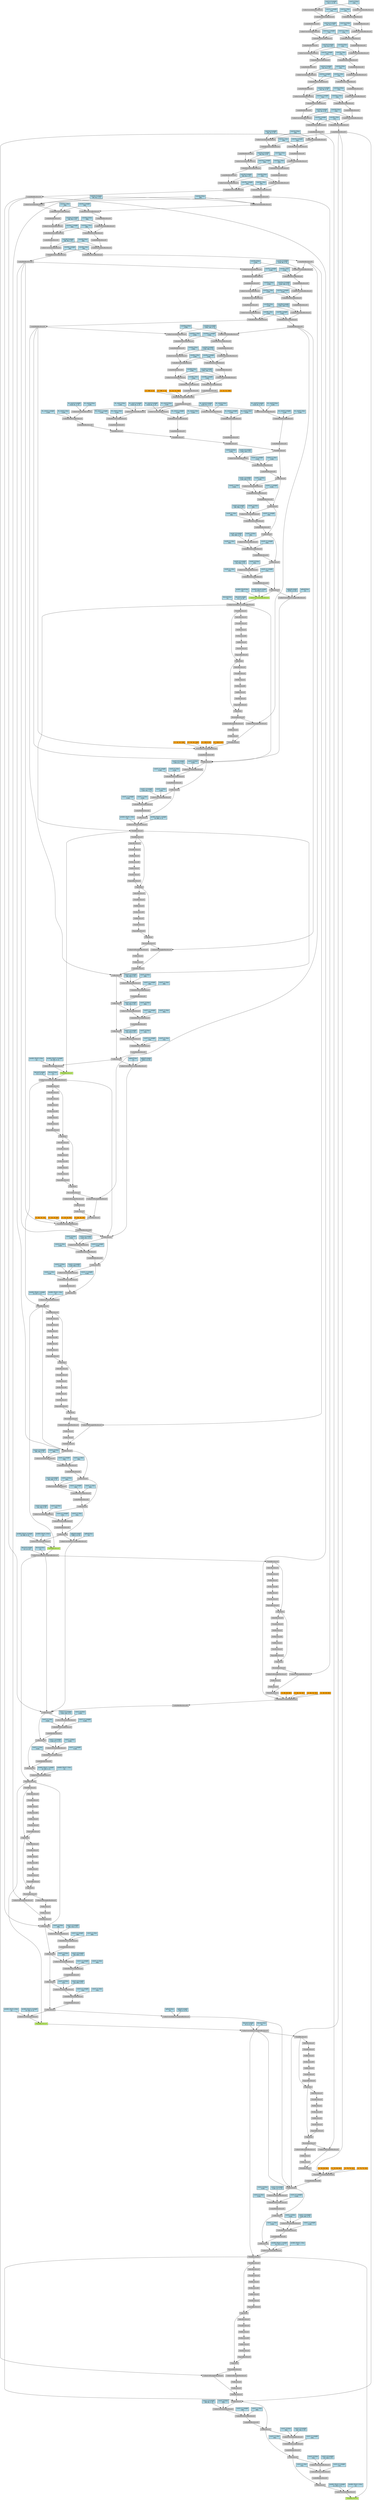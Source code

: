 digraph {
	graph [size="234.6,234.6"]
	node [align=left fontsize=12 height=0.2 ranksep=0.1 shape=box style=filled]
	140335843974392 [label=ThAddBackward fillcolor=darkolivegreen1]
	140335843974280 -> 140335843974392
	140335843974280 [label=CudnnConvolutionBackward]
	140335843974784 -> 140335843974280
	140335843974784 [label=CatBackward]
	140335843975008 -> 140335843974784
	140335843975008 [label=LeakyReluBackward1]
	140335844089928 -> 140335843975008
	140335844089928 [label=CudnnBatchNormBackward]
	140335844090040 -> 140335844089928
	140335844090040 [label=CudnnConvolutionBackward]
	140335843975064 -> 140335844090040
	140335843975064 [label=CatBackward]
	140335844090432 -> 140335843975064
	140335844090432 [label=LeakyReluBackward1]
	140335844090600 -> 140335844090432
	140335844090600 [label=CudnnBatchNormBackward]
	140335844090712 -> 140335844090600
	140335844090712 [label=CudnnConvolutionBackward]
	140335844090488 -> 140335844090712
	140335844090488 [label=CatBackward]
	140335844091104 -> 140335844090488
	140335844091104 [label=LeakyReluBackward1]
	140335844091272 -> 140335844091104
	140335844091272 [label=CudnnBatchNormBackward]
	140335844091384 -> 140335844091272
	140335844091384 [label=CudnnConvolutionBackward]
	140335844091160 -> 140335844091384
	140335844091160 [label=CatBackward]
	140335844091776 -> 140335844091160
	140335844091776 [label=ThMulBackward]
	140335844091944 -> 140335844091776
	140335844091944 [label=CudnnGridSamplerBackward]
	140335844092112 -> 140335844091944
	140335844092112 [label=LeakyReluBackward1]
	140335844092280 -> 140335844092112
	140335844092280 [label=CudnnBatchNormBackward]
	140335844092392 -> 140335844092280
	140335844092392 [label=CudnnConvolutionBackward]
	140335844092616 -> 140335844092392
	140335844092616 [label=LeakyReluBackward1]
	140335844092840 -> 140335844092616
	140335844092840 [label=CudnnBatchNormBackward]
	140335844092952 -> 140335844092840
	140335844092952 [label=CudnnConvolutionBackward]
	140335844093176 -> 140335844092952
	140335844093176 [label=LeakyReluBackward1]
	140335844093400 -> 140335844093176
	140335844093400 [label=CudnnBatchNormBackward]
	140335844093512 -> 140335844093400
	140335844093512 [label=CudnnConvolutionBackward]
	140335844093736 -> 140335844093512
	140335844093736 [label=LeakyReluBackward1]
	140335844094024 -> 140335844093736
	140335844094024 [label=CudnnBatchNormBackward]
	140335844094136 -> 140335844094024
	140335844094136 [label=CudnnConvolutionBackward]
	140335844094360 -> 140335844094136
	140335844094360 [label=LeakyReluBackward1]
	140335844094584 -> 140335844094360
	140335844094584 [label=CudnnBatchNormBackward]
	140335844094752 -> 140335844094584
	140335844094752 [label=CudnnConvolutionBackward]
	140335844094976 -> 140335844094752
	140335844094976 [label=LeakyReluBackward1]
	140335844095200 -> 140335844094976
	140335844095200 [label=CudnnBatchNormBackward]
	140335844095368 -> 140335844095200
	140335844095368 [label=CudnnConvolutionBackward]
	140335844095592 -> 140335844095368
	140335844095592 [label="conv1a.0.weight
 (16, 1, 3, 3)" fillcolor=lightblue]
	140335844095648 -> 140335844095368
	140335844095648 [label="conv1a.0.bias
 (16)" fillcolor=lightblue]
	140335844095424 -> 140335844095200
	140335844095424 [label="conv1a.1.weight
 (16)" fillcolor=lightblue]
	140335844095480 -> 140335844095200
	140335844095480 [label="conv1a.1.bias
 (16)" fillcolor=lightblue]
	140335844095032 -> 140335844094752
	140335844095032 [label="conv1aa.0.weight
 (16, 16, 3, 3)" fillcolor=lightblue]
	140335844095088 -> 140335844094752
	140335844095088 [label="conv1aa.0.bias
 (16)" fillcolor=lightblue]
	140335844094808 -> 140335844094584
	140335844094808 [label="conv1aa.1.weight
 (16)" fillcolor=lightblue]
	140335844094864 -> 140335844094584
	140335844094864 [label="conv1aa.1.bias
 (16)" fillcolor=lightblue]
	140335844094416 -> 140335844094136
	140335844094416 [label="conv1b.0.weight
 (16, 16, 3, 3)" fillcolor=lightblue]
	140335844094472 -> 140335844094136
	140335844094472 [label="conv1b.0.bias
 (16)" fillcolor=lightblue]
	140335844094192 -> 140335844094024
	140335844094192 [label="conv1b.1.weight
 (16)" fillcolor=lightblue]
	140335844094248 -> 140335844094024
	140335844094248 [label="conv1b.1.bias
 (16)" fillcolor=lightblue]
	140335844093792 -> 140335844093512
	140335844093792 [label="conv2a.0.weight
 (32, 16, 3, 3)" fillcolor=lightblue]
	140335844093848 -> 140335844093512
	140335844093848 [label="conv2a.0.bias
 (32)" fillcolor=lightblue]
	140335844093568 -> 140335844093400
	140335844093568 [label="conv2a.1.weight
 (32)" fillcolor=lightblue]
	140335844093624 -> 140335844093400
	140335844093624 [label="conv2a.1.bias
 (32)" fillcolor=lightblue]
	140335844093232 -> 140335844092952
	140335844093232 [label="conv2aa.0.weight
 (32, 32, 3, 3)" fillcolor=lightblue]
	140335844093288 -> 140335844092952
	140335844093288 [label="conv2aa.0.bias
 (32)" fillcolor=lightblue]
	140335844093008 -> 140335844092840
	140335844093008 [label="conv2aa.1.weight
 (32)" fillcolor=lightblue]
	140335844093064 -> 140335844092840
	140335844093064 [label="conv2aa.1.bias
 (32)" fillcolor=lightblue]
	140335844092672 -> 140335844092392
	140335844092672 [label="conv2b.0.weight
 (32, 32, 3, 3)" fillcolor=lightblue]
	140335844092728 -> 140335844092392
	140335844092728 [label="conv2b.0.bias
 (32)" fillcolor=lightblue]
	140335844092448 -> 140335844092280
	140335844092448 [label="conv2b.1.weight
 (32)" fillcolor=lightblue]
	140335844092504 -> 140335844092280
	140335844092504 [label="conv2b.1.bias
 (32)" fillcolor=lightblue]
	140335844092168 -> 140335844091944
	140335844092168 [label=PermuteBackward]
	140335844092336 -> 140335844092168
	140335844092336 [label=CopySlices]
	140335844092784 -> 140335844092336
	140335844092784 [label=CopySlices]
	140335844092896 -> 140335844092784
	140335844092896 [label=ThAddBackward]
	140335843974560 -> 140335844092896
	140335843974560 [label=ThAddBackward]
	140335844094304 -> 140335843974560
	140335844094304 [label=CudnnConvolutionBackward]
	140335844094920 -> 140335844094304
	140335844094920 [label=CatBackward]
	140335844095704 -> 140335844094920
	140335844095704 [label=LeakyReluBackward1]
	140335844095760 -> 140335844095704
	140335844095760 [label=CudnnBatchNormBackward]
	140335844095984 -> 140335844095760
	140335844095984 [label=CudnnConvolutionBackward]
	140335844095256 -> 140335844095984
	140335844095256 [label=CatBackward]
	140335844096376 -> 140335844095256
	140335844096376 [label=LeakyReluBackward1]
	140335844096544 -> 140335844096376
	140335844096544 [label=CudnnBatchNormBackward]
	140335844096656 -> 140335844096544
	140335844096656 [label=CudnnConvolutionBackward]
	140335844096432 -> 140335844096656
	140335844096432 [label=CatBackward]
	140335844097048 -> 140335844096432
	140335844097048 [label=LeakyReluBackward0]
	140335844043296 -> 140335844097048
	140335844043296 [label=_FunctionCorrelationBackward]
	140335844091832 -> 140335844043296
	140335844091832 [label=LeakyReluBackward1]
	140335844097384 -> 140335844091832
	140335844097384 [label=CudnnBatchNormBackward]
	140335844097496 -> 140335844097384
	140335844097496 [label=CudnnConvolutionBackward]
	140335844097608 -> 140335844097496
	140335844097608 [label=LeakyReluBackward1]
	140335844097720 -> 140335844097608
	140335844097720 [label=CudnnBatchNormBackward]
	140335844097832 -> 140335844097720
	140335844097832 [label=CudnnConvolutionBackward]
	140335844097944 -> 140335844097832
	140335844097944 [label=LeakyReluBackward1]
	140335844110408 -> 140335844097944
	140335844110408 [label=CudnnBatchNormBackward]
	140335844110520 -> 140335844110408
	140335844110520 [label=CudnnConvolutionBackward]
	140335844110632 -> 140335844110520
	140335844110632 [label=LeakyReluBackward1]
	140335844110744 -> 140335844110632
	140335844110744 [label=CudnnBatchNormBackward]
	140335844110912 -> 140335844110744
	140335844110912 [label=CudnnConvolutionBackward]
	140335844111024 -> 140335844110912
	140335844111024 [label=LeakyReluBackward1]
	140335844111136 -> 140335844111024
	140335844111136 [label=CudnnBatchNormBackward]
	140335844111304 -> 140335844111136
	140335844111304 [label=CudnnConvolutionBackward]
	140335844111416 -> 140335844111304
	140335844111416 [label=LeakyReluBackward1]
	140335844111528 -> 140335844111416
	140335844111528 [label=CudnnBatchNormBackward]
	140335844111696 -> 140335844111528
	140335844111696 [label=CudnnConvolutionBackward]
	140335844095592 -> 140335844111696
	140335844095648 -> 140335844111696
	140335844095424 -> 140335844111528
	140335844095480 -> 140335844111528
	140335844095032 -> 140335844111304
	140335844095088 -> 140335844111304
	140335844094808 -> 140335844111136
	140335844094864 -> 140335844111136
	140335844094416 -> 140335844110912
	140335844094472 -> 140335844110912
	140335844094192 -> 140335844110744
	140335844094248 -> 140335844110744
	140335844093792 -> 140335844110520
	140335844093848 -> 140335844110520
	140335844093568 -> 140335844110408
	140335844093624 -> 140335844110408
	140335844093232 -> 140335844097832
	140335844093288 -> 140335844097832
	140335844093008 -> 140335844097720
	140335844093064 -> 140335844097720
	140335844092672 -> 140335844097496
	140335844092728 -> 140335844097496
	140335844092448 -> 140335844097384
	140335844092504 -> 140335844097384
	140335844097272 -> 140335844043296
	140335844097272 [label=ThMulBackward]
	140335844097440 -> 140335844097272
	140335844097440 [label=CudnnGridSamplerBackward]
	140335844092112 -> 140335844097440
	140335844097776 -> 140335844097440
	140335844097776 [label=PermuteBackward]
	140335844098000 -> 140335844097776
	140335844098000 [label=CopySlices]
	140335844110576 -> 140335844098000
	140335844110576 [label=CopySlices]
	140335844110968 -> 140335844110576
	140335844110968 [label=ThAddBackward]
	140335844094528 -> 140335844110968
	140335844094528 [label=CudnnConvolutionTransposeBackward]
	140335843974616 -> 140335844094528
	140335843974616 [label=ThAddBackward fillcolor=darkolivegreen1]
	140335844111808 -> 140335843974616
	140335844111808 [label=CudnnConvolutionBackward]
	140335844111976 -> 140335844111808
	140335844111976 [label=CatBackward]
	140335844112200 -> 140335844111976
	140335844112200 [label=LeakyReluBackward1]
	140335844112368 -> 140335844112200
	140335844112368 [label=CudnnBatchNormBackward]
	140335844112480 -> 140335844112368
	140335844112480 [label=CudnnConvolutionBackward]
	140335844112256 -> 140335844112480
	140335844112256 [label=CatBackward]
	140335844112872 -> 140335844112256
	140335844112872 [label=LeakyReluBackward1]
	140335844113040 -> 140335844112872
	140335844113040 [label=CudnnBatchNormBackward]
	140335844113152 -> 140335844113040
	140335844113152 [label=CudnnConvolutionBackward]
	140335844112928 -> 140335844113152
	140335844112928 [label=CatBackward]
	140335844113544 -> 140335844112928
	140335844113544 [label=LeakyReluBackward1]
	140335844113712 -> 140335844113544
	140335844113712 [label=CudnnBatchNormBackward]
	140335844113824 -> 140335844113712
	140335844113824 [label=CudnnConvolutionBackward]
	140335844113600 -> 140335844113824
	140335844113600 [label=CatBackward]
	140335844114216 -> 140335844113600
	140335844114216 [label=ThMulBackward]
	140335844114384 -> 140335844114216
	140335844114384 [label=CudnnGridSamplerBackward]
	140335844122808 -> 140335844114384
	140335844122808 [label=LeakyReluBackward1]
	140335844122976 -> 140335844122808
	140335844122976 [label=CudnnBatchNormBackward]
	140335844123088 -> 140335844122976
	140335844123088 [label=CudnnConvolutionBackward]
	140335844123312 -> 140335844123088
	140335844123312 [label=LeakyReluBackward1]
	140335844123536 -> 140335844123312
	140335844123536 [label=CudnnBatchNormBackward]
	140335844123648 -> 140335844123536
	140335844123648 [label=CudnnConvolutionBackward]
	140335844123872 -> 140335844123648
	140335844123872 [label=LeakyReluBackward1]
	140335844124096 -> 140335844123872
	140335844124096 [label=CudnnBatchNormBackward]
	140335844124264 -> 140335844124096
	140335844124264 [label=CudnnConvolutionBackward]
	140335844092112 -> 140335844124264
	140335844124488 -> 140335844124264
	140335844124488 [label="conv3a.0.weight
 (64, 32, 3, 3)" fillcolor=lightblue]
	140335844124544 -> 140335844124264
	140335844124544 [label="conv3a.0.bias
 (64)" fillcolor=lightblue]
	140335844124320 -> 140335844124096
	140335844124320 [label="conv3a.1.weight
 (64)" fillcolor=lightblue]
	140335844124376 -> 140335844124096
	140335844124376 [label="conv3a.1.bias
 (64)" fillcolor=lightblue]
	140335844123928 -> 140335844123648
	140335844123928 [label="conv3aa.0.weight
 (64, 64, 3, 3)" fillcolor=lightblue]
	140335844123984 -> 140335844123648
	140335844123984 [label="conv3aa.0.bias
 (64)" fillcolor=lightblue]
	140335844123704 -> 140335844123536
	140335844123704 [label="conv3aa.1.weight
 (64)" fillcolor=lightblue]
	140335844123760 -> 140335844123536
	140335844123760 [label="conv3aa.1.bias
 (64)" fillcolor=lightblue]
	140335844123368 -> 140335844123088
	140335844123368 [label="conv3b.0.weight
 (64, 64, 3, 3)" fillcolor=lightblue]
	140335844123424 -> 140335844123088
	140335844123424 [label="conv3b.0.bias
 (64)" fillcolor=lightblue]
	140335844123144 -> 140335844122976
	140335844123144 [label="conv3b.1.weight
 (64)" fillcolor=lightblue]
	140335844123200 -> 140335844122976
	140335844123200 [label="conv3b.1.bias
 (64)" fillcolor=lightblue]
	140335844122864 -> 140335844114384
	140335844122864 [label=PermuteBackward]
	140335844123032 -> 140335844122864
	140335844123032 [label=CopySlices]
	140335844123480 -> 140335844123032
	140335844123480 [label=CopySlices]
	140335844123592 -> 140335844123480
	140335844123592 [label=ThAddBackward]
	140335844111864 -> 140335844123592
	140335844111864 [label=ThAddBackward]
	140335844124768 -> 140335844111864
	140335844124768 [label=CudnnConvolutionBackward]
	140335844124880 -> 140335844124768
	140335844124880 [label=CatBackward]
	140335844125104 -> 140335844124880
	140335844125104 [label=LeakyReluBackward1]
	140335844125272 -> 140335844125104
	140335844125272 [label=CudnnBatchNormBackward]
	140335844125384 -> 140335844125272
	140335844125384 [label=CudnnConvolutionBackward]
	140335844125160 -> 140335844125384
	140335844125160 [label=CatBackward]
	140335844125776 -> 140335844125160
	140335844125776 [label=LeakyReluBackward1]
	140335844125944 -> 140335844125776
	140335844125944 [label=CudnnBatchNormBackward]
	140335844126056 -> 140335844125944
	140335844126056 [label=CudnnConvolutionBackward]
	140335844125832 -> 140335844126056
	140335844125832 [label=CatBackward]
	140335844126448 -> 140335844125832
	140335844126448 [label=LeakyReluBackward0]
	140335844042792 -> 140335844126448
	140335844042792 [label=_FunctionCorrelationBackward]
	140335844114272 -> 140335844042792
	140335844114272 [label=LeakyReluBackward1]
	140335844135040 -> 140335844114272
	140335844135040 [label=CudnnBatchNormBackward]
	140335844135208 -> 140335844135040
	140335844135208 [label=CudnnConvolutionBackward]
	140335844135320 -> 140335844135208
	140335844135320 [label=LeakyReluBackward1]
	140335844135432 -> 140335844135320
	140335844135432 [label=CudnnBatchNormBackward]
	140335844135600 -> 140335844135432
	140335844135600 [label=CudnnConvolutionBackward]
	140335844135712 -> 140335844135600
	140335844135712 [label=LeakyReluBackward1]
	140335844135824 -> 140335844135712
	140335844135824 [label=CudnnBatchNormBackward]
	140335844135992 -> 140335844135824
	140335844135992 [label=CudnnConvolutionBackward]
	140335844091832 -> 140335844135992
	140335844124488 -> 140335844135992
	140335844124544 -> 140335844135992
	140335844124320 -> 140335844135824
	140335844124376 -> 140335844135824
	140335844123928 -> 140335844135600
	140335844123984 -> 140335844135600
	140335844123704 -> 140335844135432
	140335844123760 -> 140335844135432
	140335844123368 -> 140335844135208
	140335844123424 -> 140335844135208
	140335844123144 -> 140335844135040
	140335844123200 -> 140335844135040
	140335844126672 -> 140335844042792
	140335844126672 [label=ThMulBackward]
	140335844135096 -> 140335844126672
	140335844135096 [label=CudnnGridSamplerBackward]
	140335844122808 -> 140335844135096
	140335844135488 -> 140335844135096
	140335844135488 [label=PermuteBackward]
	140335844135768 -> 140335844135488
	140335844135768 [label=CopySlices]
	140335844136048 -> 140335844135768
	140335844136048 [label=CopySlices]
	140335844136216 -> 140335844136048
	140335844136216 [label=ThAddBackward]
	140335844124656 -> 140335844136216
	140335844124656 [label=CudnnConvolutionTransposeBackward]
	140335843974504 -> 140335844124656
	140335843974504 [label=ThAddBackward fillcolor=darkolivegreen1]
	140335844136608 -> 140335843974504
	140335844136608 [label=CudnnConvolutionBackward]
	140335844136776 -> 140335844136608
	140335844136776 [label=CatBackward]
	140335844137000 -> 140335844136776
	140335844137000 [label=LeakyReluBackward1]
	140335844137168 -> 140335844137000
	140335844137168 [label=CudnnBatchNormBackward]
	140335844137280 -> 140335844137168
	140335844137280 [label=CudnnConvolutionBackward]
	140335844137056 -> 140335844137280
	140335844137056 [label=CatBackward]
	140335844137672 -> 140335844137056
	140335844137672 [label=LeakyReluBackward1]
	140335844137840 -> 140335844137672
	140335844137840 [label=CudnnBatchNormBackward]
	140335844137952 -> 140335844137840
	140335844137952 [label=CudnnConvolutionBackward]
	140335844137728 -> 140335844137952
	140335844137728 [label=CatBackward]
	140335844138344 -> 140335844137728
	140335844138344 [label=LeakyReluBackward1]
	140335844138512 -> 140335844138344
	140335844138512 [label=CudnnBatchNormBackward]
	140335844138680 -> 140335844138512
	140335844138680 [label=CudnnConvolutionBackward]
	140335844138400 -> 140335844138680
	140335844138400 [label=CatBackward]
	140335844147328 -> 140335844138400
	140335844147328 [label=ThMulBackward]
	140335844147496 -> 140335844147328
	140335844147496 [label=CudnnGridSamplerBackward]
	140335844147664 -> 140335844147496
	140335844147664 [label=LeakyReluBackward1]
	140335844147832 -> 140335844147664
	140335844147832 [label=CudnnBatchNormBackward]
	140335844148000 -> 140335844147832
	140335844148000 [label=CudnnConvolutionBackward]
	140335844148224 -> 140335844148000
	140335844148224 [label=LeakyReluBackward1]
	140335844148448 -> 140335844148224
	140335844148448 [label=CudnnBatchNormBackward]
	140335844148616 -> 140335844148448
	140335844148616 [label=CudnnConvolutionBackward]
	140335844148840 -> 140335844148616
	140335844148840 [label=LeakyReluBackward1]
	140335844149064 -> 140335844148840
	140335844149064 [label=CudnnBatchNormBackward]
	140335844149232 -> 140335844149064
	140335844149232 [label=CudnnConvolutionBackward]
	140335844122808 -> 140335844149232
	140335844149456 -> 140335844149232
	140335844149456 [label="conv4a.0.weight
 (96, 64, 3, 3)" fillcolor=lightblue]
	140335844149512 -> 140335844149232
	140335844149512 [label="conv4a.0.bias
 (96)" fillcolor=lightblue]
	140335844149288 -> 140335844149064
	140335844149288 [label="conv4a.1.weight
 (96)" fillcolor=lightblue]
	140335844149344 -> 140335844149064
	140335844149344 [label="conv4a.1.bias
 (96)" fillcolor=lightblue]
	140335844148896 -> 140335844148616
	140335844148896 [label="conv4aa.0.weight
 (96, 96, 3, 3)" fillcolor=lightblue]
	140335844148952 -> 140335844148616
	140335844148952 [label="conv4aa.0.bias
 (96)" fillcolor=lightblue]
	140335844148672 -> 140335844148448
	140335844148672 [label="conv4aa.1.weight
 (96)" fillcolor=lightblue]
	140335844148728 -> 140335844148448
	140335844148728 [label="conv4aa.1.bias
 (96)" fillcolor=lightblue]
	140335844148280 -> 140335844148000
	140335844148280 [label="conv4b.0.weight
 (96, 96, 3, 3)" fillcolor=lightblue]
	140335844148336 -> 140335844148000
	140335844148336 [label="conv4b.0.bias
 (96)" fillcolor=lightblue]
	140335844148056 -> 140335844147832
	140335844148056 [label="conv4b.1.weight
 (96)" fillcolor=lightblue]
	140335844148112 -> 140335844147832
	140335844148112 [label="conv4b.1.bias
 (96)" fillcolor=lightblue]
	140335844147720 -> 140335844147496
	140335844147720 [label=PermuteBackward]
	140335844147888 -> 140335844147720
	140335844147888 [label=CopySlices]
	140335844148392 -> 140335844147888
	140335844148392 [label=CopySlices]
	140335844148504 -> 140335844148392
	140335844148504 [label=ThAddBackward]
	140335844136664 -> 140335844148504
	140335844136664 [label=ThAddBackward]
	140335844149736 -> 140335844136664
	140335844149736 [label=CudnnConvolutionBackward]
	140335844149848 -> 140335844149736
	140335844149848 [label=CatBackward]
	140335844150072 -> 140335844149848
	140335844150072 [label=LeakyReluBackward1]
	140335844150240 -> 140335844150072
	140335844150240 [label=CudnnBatchNormBackward]
	140335844150352 -> 140335844150240
	140335844150352 [label=CudnnConvolutionBackward]
	140335844150128 -> 140335844150352
	140335844150128 [label=CatBackward]
	140335844150744 -> 140335844150128
	140335844150744 [label=LeakyReluBackward1]
	140335844150912 -> 140335844150744
	140335844150912 [label=CudnnBatchNormBackward]
	140335844151024 -> 140335844150912
	140335844151024 [label=CudnnConvolutionBackward]
	140335844150800 -> 140335844151024
	140335844150800 [label=CatBackward]
	140335844602040 -> 140335844150800
	140335844602040 [label=LeakyReluBackward0]
	140335844042288 -> 140335844602040
	140335844042288 [label=_FunctionCorrelationBackward]
	140335844147384 -> 140335844042288
	140335844147384 [label=LeakyReluBackward1]
	140335844602376 -> 140335844147384
	140335844602376 [label=CudnnBatchNormBackward]
	140335844602544 -> 140335844602376
	140335844602544 [label=CudnnConvolutionBackward]
	140335844602656 -> 140335844602544
	140335844602656 [label=LeakyReluBackward1]
	140335844602768 -> 140335844602656
	140335844602768 [label=CudnnBatchNormBackward]
	140335844602936 -> 140335844602768
	140335844602936 [label=CudnnConvolutionBackward]
	140335844603048 -> 140335844602936
	140335844603048 [label=LeakyReluBackward1]
	140335844603160 -> 140335844603048
	140335844603160 [label=CudnnBatchNormBackward]
	140335844603328 -> 140335844603160
	140335844603328 [label=CudnnConvolutionBackward]
	140335844114272 -> 140335844603328
	140335844149456 -> 140335844603328
	140335844149512 -> 140335844603328
	140335844149288 -> 140335844603160
	140335844149344 -> 140335844603160
	140335844148896 -> 140335844602936
	140335844148952 -> 140335844602936
	140335844148672 -> 140335844602768
	140335844148728 -> 140335844602768
	140335844148280 -> 140335844602544
	140335844148336 -> 140335844602544
	140335844148056 -> 140335844602376
	140335844148112 -> 140335844602376
	140335844602264 -> 140335844042288
	140335844602264 [label=ThMulBackward]
	140335844602432 -> 140335844602264
	140335844602432 [label=CudnnGridSamplerBackward]
	140335844147664 -> 140335844602432
	140335844602824 -> 140335844602432
	140335844602824 [label=PermuteBackward]
	140335844603104 -> 140335844602824
	140335844603104 [label=CopySlices]
	140335844603384 -> 140335844603104
	140335844603384 [label=CopySlices]
	140335844603552 -> 140335844603384
	140335844603552 [label=ThAddBackward]
	140335844149624 -> 140335844603552
	140335844149624 [label=CudnnConvolutionTransposeBackward]
	140335843974112 -> 140335844149624
	140335843974112 [label=ThAddBackward fillcolor=darkolivegreen1]
	140335844603944 -> 140335843974112
	140335844603944 [label=CudnnConvolutionBackward]
	140335844604112 -> 140335844603944
	140335844604112 [label=CatBackward]
	140335844604336 -> 140335844604112
	140335844604336 [label=LeakyReluBackward1]
	140335844604504 -> 140335844604336
	140335844604504 [label=CudnnBatchNormBackward]
	140335844604616 -> 140335844604504
	140335844604616 [label=CudnnConvolutionBackward]
	140335844604392 -> 140335844604616
	140335844604392 [label=CatBackward]
	140335844605008 -> 140335844604392
	140335844605008 [label=LeakyReluBackward1]
	140335844605176 -> 140335844605008
	140335844605176 [label=CudnnBatchNormBackward]
	140335844605288 -> 140335844605176
	140335844605288 [label=CudnnConvolutionBackward]
	140335844605064 -> 140335844605288
	140335844605064 [label=CatBackward]
	140335844605680 -> 140335844605064
	140335844605680 [label=LeakyReluBackward1]
	140335844605848 -> 140335844605680
	140335844605848 [label=CudnnBatchNormBackward]
	140335844618368 -> 140335844605848
	140335844618368 [label=CudnnConvolutionBackward]
	140335844605736 -> 140335844618368
	140335844605736 [label=CatBackward]
	140335844618760 -> 140335844605736
	140335844618760 [label=ThMulBackward]
	140335844618928 -> 140335844618760
	140335844618928 [label=CudnnGridSamplerBackward]
	140335844619096 -> 140335844618928
	140335844619096 [label=LeakyReluBackward1]
	140335844619264 -> 140335844619096
	140335844619264 [label=CudnnBatchNormBackward]
	140335844619432 -> 140335844619264
	140335844619432 [label=CudnnConvolutionBackward]
	140335844619656 -> 140335844619432
	140335844619656 [label=LeakyReluBackward1]
	140335844619880 -> 140335844619656
	140335844619880 [label=CudnnBatchNormBackward]
	140335844620048 -> 140335844619880
	140335844620048 [label=CudnnConvolutionBackward]
	140335844620272 -> 140335844620048
	140335844620272 [label=LeakyReluBackward1]
	140335844620496 -> 140335844620272
	140335844620496 [label=CudnnBatchNormBackward]
	140335844620664 -> 140335844620496
	140335844620664 [label=CudnnConvolutionBackward]
	140335844147664 -> 140335844620664
	140335844620888 -> 140335844620664
	140335844620888 [label="conv5a.0.weight
 (128, 96, 3, 3)" fillcolor=lightblue]
	140335844620944 -> 140335844620664
	140335844620944 [label="conv5a.0.bias
 (128)" fillcolor=lightblue]
	140335844620720 -> 140335844620496
	140335844620720 [label="conv5a.1.weight
 (128)" fillcolor=lightblue]
	140335844620776 -> 140335844620496
	140335844620776 [label="conv5a.1.bias
 (128)" fillcolor=lightblue]
	140335844620328 -> 140335844620048
	140335844620328 [label="conv5aa.0.weight
 (128, 128, 3, 3)" fillcolor=lightblue]
	140335844620384 -> 140335844620048
	140335844620384 [label="conv5aa.0.bias
 (128)" fillcolor=lightblue]
	140335844620104 -> 140335844619880
	140335844620104 [label="conv5aa.1.weight
 (128)" fillcolor=lightblue]
	140335844620160 -> 140335844619880
	140335844620160 [label="conv5aa.1.bias
 (128)" fillcolor=lightblue]
	140335844619712 -> 140335844619432
	140335844619712 [label="conv5b.0.weight
 (128, 128, 3, 3)" fillcolor=lightblue]
	140335844619768 -> 140335844619432
	140335844619768 [label="conv5b.0.bias
 (128)" fillcolor=lightblue]
	140335844619488 -> 140335844619264
	140335844619488 [label="conv5b.1.weight
 (128)" fillcolor=lightblue]
	140335844619544 -> 140335844619264
	140335844619544 [label="conv5b.1.bias
 (128)" fillcolor=lightblue]
	140335844619152 -> 140335844618928
	140335844619152 [label=PermuteBackward]
	140335844619320 -> 140335844619152
	140335844619320 [label=CopySlices]
	140335844619824 -> 140335844619320
	140335844619824 [label=CopySlices]
	140335844619936 -> 140335844619824
	140335844619936 [label=ThAddBackward]
	140335844604000 -> 140335844619936
	140335844604000 [label=ThAddBackward]
	140335844621168 -> 140335844604000
	140335844621168 [label=CudnnConvolutionBackward]
	140335844621280 -> 140335844621168
	140335844621280 [label=CatBackward]
	140335844621504 -> 140335844621280
	140335844621504 [label=LeakyReluBackward1]
	140335844621672 -> 140335844621504
	140335844621672 [label=CudnnBatchNormBackward]
	140335844621784 -> 140335844621672
	140335844621784 [label=CudnnConvolutionBackward]
	140335844621560 -> 140335844621784
	140335844621560 [label=CatBackward]
	140335844622176 -> 140335844621560
	140335844622176 [label=LeakyReluBackward1]
	140335844638792 -> 140335844622176
	140335844638792 [label=CudnnBatchNormBackward]
	140335844638904 -> 140335844638792
	140335844638904 [label=CudnnConvolutionBackward]
	140335844622232 -> 140335844638904
	140335844622232 [label=CatBackward]
	140335844639296 -> 140335844622232
	140335844639296 [label=LeakyReluBackward0]
	140335844041784 -> 140335844639296
	140335844041784 [label=_FunctionCorrelationBackward]
	140335844618816 -> 140335844041784
	140335844618816 [label=LeakyReluBackward1]
	140335844639632 -> 140335844618816
	140335844639632 [label=CudnnBatchNormBackward]
	140335844639800 -> 140335844639632
	140335844639800 [label=CudnnConvolutionBackward]
	140335844639912 -> 140335844639800
	140335844639912 [label=LeakyReluBackward1]
	140335844640024 -> 140335844639912
	140335844640024 [label=CudnnBatchNormBackward]
	140335844640192 -> 140335844640024
	140335844640192 [label=CudnnConvolutionBackward]
	140335844640304 -> 140335844640192
	140335844640304 [label=LeakyReluBackward1]
	140335844640416 -> 140335844640304
	140335844640416 [label=CudnnBatchNormBackward]
	140335844640584 -> 140335844640416
	140335844640584 [label=CudnnConvolutionBackward]
	140335844147384 -> 140335844640584
	140335844620888 -> 140335844640584
	140335844620944 -> 140335844640584
	140335844620720 -> 140335844640416
	140335844620776 -> 140335844640416
	140335844620328 -> 140335844640192
	140335844620384 -> 140335844640192
	140335844620104 -> 140335844640024
	140335844620160 -> 140335844640024
	140335844619712 -> 140335844639800
	140335844619768 -> 140335844639800
	140335844619488 -> 140335844639632
	140335844619544 -> 140335844639632
	140335844639520 -> 140335844041784
	140335844639520 [label=ThMulBackward]
	140335844639688 -> 140335844639520
	140335844639688 [label=CudnnGridSamplerBackward]
	140335844619096 -> 140335844639688
	140335844640080 -> 140335844639688
	140335844640080 [label=PermuteBackward]
	140335844640360 -> 140335844640080
	140335844640360 [label=CopySlices]
	140335844640640 -> 140335844640360
	140335844640640 [label=CopySlices]
	140335844640808 -> 140335844640640
	140335844640808 [label=ThAddBackward]
	140335844621056 -> 140335844640808
	140335844621056 [label=CudnnConvolutionTransposeBackward]
	140335843974672 -> 140335844621056
	140335843974672 [label=CudnnConvolutionBackward fillcolor=darkolivegreen1]
	140335844641200 -> 140335843974672
	140335844641200 [label=CatBackward]
	140335844641424 -> 140335844641200
	140335844641424 [label=LeakyReluBackward1]
	140335844641592 -> 140335844641424
	140335844641592 [label=CudnnBatchNormBackward]
	140335844641704 -> 140335844641592
	140335844641704 [label=CudnnConvolutionBackward]
	140335844641480 -> 140335844641704
	140335844641480 [label=CatBackward]
	140335844642096 -> 140335844641480
	140335844642096 [label=LeakyReluBackward1]
	140335844642264 -> 140335844642096
	140335844642264 [label=CudnnBatchNormBackward]
	140335844642376 -> 140335844642264
	140335844642376 [label=CudnnConvolutionBackward]
	140335844642152 -> 140335844642376
	140335844642152 [label=CatBackward]
	140335844642768 -> 140335844642152
	140335844642768 [label=LeakyReluBackward1]
	140335844655288 -> 140335844642768
	140335844655288 [label=CudnnBatchNormBackward]
	140335844655456 -> 140335844655288
	140335844655456 [label=CudnnConvolutionBackward]
	140335844655176 -> 140335844655456
	140335844655176 [label=CatBackward]
	140335844655848 -> 140335844655176
	140335844655848 [label=LeakyReluBackward1]
	140335844656016 -> 140335844655848
	140335844656016 [label=CudnnBatchNormBackward]
	140335844656184 -> 140335844656016
	140335844656184 [label=CudnnConvolutionBackward]
	140335844655904 -> 140335844656184
	140335844655904 [label=CatBackward]
	140335844656576 -> 140335844655904
	140335844656576 [label=LeakyReluBackward1]
	140335844656744 -> 140335844656576
	140335844656744 [label=CudnnBatchNormBackward]
	140335844656912 -> 140335844656744
	140335844656912 [label=CudnnConvolutionBackward]
	140335844656632 -> 140335844656912
	140335844656632 [label=ThAddBackward]
	140335844657304 -> 140335844656632
	140335844657304 [label=ThAddBackward]
	140335844657472 -> 140335844657304
	140335844657472 [label=ThAddBackward]
	140335844657640 -> 140335844657472
	140335844657640 [label=ThAddBackward]
	140335844657808 -> 140335844657640
	140335844657808 [label=LeakyReluBackward1]
	140335844657976 -> 140335844657808
	140335844657976 [label=CudnnBatchNormBackward]
	140335844658144 -> 140335844657976
	140335844658144 [label=CudnnConvolutionBackward]
	140335844658368 -> 140335844658144
	140335844658368 [label=LeakyReluBackward0]
	140335844041280 -> 140335844658368
	140335844041280 [label=_FunctionCorrelationBackward]
	140335844658704 -> 140335844041280
	140335844658704 [label=LeakyReluBackward1]
	140335844658872 -> 140335844658704
	140335844658872 [label=CudnnBatchNormBackward]
	140335844659040 -> 140335844658872
	140335844659040 [label=CudnnConvolutionBackward]
	140335844663424 -> 140335844659040
	140335844663424 [label=LeakyReluBackward1]
	140335844663648 -> 140335844663424
	140335844663648 [label=CudnnBatchNormBackward]
	140335844663816 -> 140335844663648
	140335844663816 [label=CudnnConvolutionBackward]
	140335844664040 -> 140335844663816
	140335844664040 [label=LeakyReluBackward1]
	140335844664264 -> 140335844664040
	140335844664264 [label=CudnnBatchNormBackward]
	140335844664432 -> 140335844664264
	140335844664432 [label=CudnnConvolutionBackward]
	140335844618816 -> 140335844664432
	140335844664656 -> 140335844664432
	140335844664656 [label="conv6aa.0.weight
 (196, 128, 3, 3)" fillcolor=lightblue]
	140335844664712 -> 140335844664432
	140335844664712 [label="conv6aa.0.bias
 (196)" fillcolor=lightblue]
	140335844664488 -> 140335844664264
	140335844664488 [label="conv6aa.1.weight
 (196)" fillcolor=lightblue]
	140335844664544 -> 140335844664264
	140335844664544 [label="conv6aa.1.bias
 (196)" fillcolor=lightblue]
	140335844664096 -> 140335844663816
	140335844664096 [label="conv6a.0.weight
 (196, 196, 3, 3)" fillcolor=lightblue]
	140335844664152 -> 140335844663816
	140335844664152 [label="conv6a.0.bias
 (196)" fillcolor=lightblue]
	140335844663872 -> 140335844663648
	140335844663872 [label="conv6a.1.weight
 (196)" fillcolor=lightblue]
	140335844663928 -> 140335844663648
	140335844663928 [label="conv6a.1.bias
 (196)" fillcolor=lightblue]
	140335844663480 -> 140335844659040
	140335844663480 [label="conv6b.0.weight
 (196, 196, 3, 3)" fillcolor=lightblue]
	140335844663536 -> 140335844659040
	140335844663536 [label="conv6b.0.bias
 (196)" fillcolor=lightblue]
	140335844659096 -> 140335844658872
	140335844659096 [label="conv6b.1.weight
 (196)" fillcolor=lightblue]
	140335844659152 -> 140335844658872
	140335844659152 [label="conv6b.1.bias
 (196)" fillcolor=lightblue]
	140335844658760 -> 140335844041280
	140335844658760 [label=LeakyReluBackward1]
	140335844658928 -> 140335844658760
	140335844658928 [label=CudnnBatchNormBackward]
	140335844663592 -> 140335844658928
	140335844663592 [label=CudnnConvolutionBackward]
	140335844664208 -> 140335844663592
	140335844664208 [label=LeakyReluBackward1]
	140335844664600 -> 140335844664208
	140335844664600 [label=CudnnBatchNormBackward]
	140335844664320 -> 140335844664600
	140335844664320 [label=CudnnConvolutionBackward]
	140335844664824 -> 140335844664320
	140335844664824 [label=LeakyReluBackward1]
	140335844665048 -> 140335844664824
	140335844665048 [label=CudnnBatchNormBackward]
	140335844665160 -> 140335844665048
	140335844665160 [label=CudnnConvolutionBackward]
	140335844619096 -> 140335844665160
	140335844664656 -> 140335844665160
	140335844664712 -> 140335844665160
	140335844664488 -> 140335844665048
	140335844664544 -> 140335844665048
	140335844664096 -> 140335844664320
	140335844664152 -> 140335844664320
	140335844663872 -> 140335844664600
	140335844663928 -> 140335844664600
	140335844663480 -> 140335844663592
	140335844663536 -> 140335844663592
	140335844659096 -> 140335844658928
	140335844659152 -> 140335844658928
	140335844069024 -> 140335844041280
	140335844069024 [label="(1, 196, 4, 4)" fillcolor=orange]
	140335844068952 -> 140335844041280
	140335844068952 [label="(1, 196, 4, 4)" fillcolor=orange]
	140335844069096 -> 140335844041280
	140335844069096 [label="(1, 12, 12, 196)" fillcolor=orange]
	140335844069168 -> 140335844041280
	140335844069168 [label="(1, 12, 12, 196)" fillcolor=orange]
	140335844658424 -> 140335844658144
	140335844658424 [label="dc_conv1.0.weight
 (128, 81, 3, 3)" fillcolor=lightblue]
	140335844658480 -> 140335844658144
	140335844658480 [label="dc_conv1.0.bias
 (128)" fillcolor=lightblue]
	140335844658200 -> 140335844657976
	140335844658200 [label="dc_conv1.1.weight
 (128)" fillcolor=lightblue]
	140335844658256 -> 140335844657976
	140335844658256 [label="dc_conv1.1.bias
 (128)" fillcolor=lightblue]
	140335844657864 -> 140335844657640
	140335844657864 [label=LeakyReluBackward1]
	140335844658032 -> 140335844657864
	140335844658032 [label=CudnnBatchNormBackward]
	140335844658536 -> 140335844658032
	140335844658536 [label=CudnnConvolutionBackward]
	140335844658368 -> 140335844658536
	140335844664768 -> 140335844658536
	140335844664768 [label="dc_conv2.0.weight
 (128, 81, 3, 3)" fillcolor=lightblue]
	140335844663368 -> 140335844658536
	140335844663368 [label="dc_conv2.0.bias
 (128)" fillcolor=lightblue]
	140335844658816 -> 140335844658032
	140335844658816 [label="dc_conv2.1.weight
 (128)" fillcolor=lightblue]
	140335844658592 -> 140335844658032
	140335844658592 [label="dc_conv2.1.bias
 (128)" fillcolor=lightblue]
	140335844657696 -> 140335844657472
	140335844657696 [label=LeakyReluBackward1]
	140335844657920 -> 140335844657696
	140335844657920 [label=CudnnBatchNormBackward]
	140335844663704 -> 140335844657920
	140335844663704 [label=CudnnConvolutionBackward]
	140335844658368 -> 140335844663704
	140335844664936 -> 140335844663704
	140335844664936 [label="dc_conv3.0.weight
 (128, 81, 3, 3)" fillcolor=lightblue]
	140335844665216 -> 140335844663704
	140335844665216 [label="dc_conv3.0.bias
 (128)" fillcolor=lightblue]
	140335844663984 -> 140335844657920
	140335844663984 [label="dc_conv3.1.weight
 (128)" fillcolor=lightblue]
	140335844664992 -> 140335844657920
	140335844664992 [label="dc_conv3.1.bias
 (128)" fillcolor=lightblue]
	140335844657528 -> 140335844657304
	140335844657528 [label=LeakyReluBackward1]
	140335844657752 -> 140335844657528
	140335844657752 [label=CudnnBatchNormBackward]
	140335844665104 -> 140335844657752
	140335844665104 [label=CudnnConvolutionBackward]
	140335844658368 -> 140335844665104
	140335844665328 -> 140335844665104
	140335844665328 [label="dc_conv4.0.weight
 (128, 81, 3, 3)" fillcolor=lightblue]
	140335844665496 -> 140335844665104
	140335844665496 [label="dc_conv4.0.bias
 (128)" fillcolor=lightblue]
	140335844665272 -> 140335844657752
	140335844665272 [label="dc_conv4.1.weight
 (128)" fillcolor=lightblue]
	140335844665384 -> 140335844657752
	140335844665384 [label="dc_conv4.1.bias
 (128)" fillcolor=lightblue]
	140335844657360 -> 140335844656632
	140335844657360 [label=LeakyReluBackward1]
	140335844657584 -> 140335844657360
	140335844657584 [label=CudnnBatchNormBackward]
	140335844665440 -> 140335844657584
	140335844665440 [label=CudnnConvolutionBackward]
	140335844658368 -> 140335844665440
	140335844665608 -> 140335844665440
	140335844665608 [label="dc_conv5.0.weight
 (128, 81, 3, 3)" fillcolor=lightblue]
	140335844665776 -> 140335844665440
	140335844665776 [label="dc_conv5.0.bias
 (128)" fillcolor=lightblue]
	140335844665552 -> 140335844657584
	140335844665552 [label="dc_conv5.1.weight
 (128)" fillcolor=lightblue]
	140335844665664 -> 140335844657584
	140335844665664 [label="dc_conv5.1.bias
 (128)" fillcolor=lightblue]
	140335844657136 -> 140335844656912
	140335844657136 [label="conv6_0.0.weight
 (128, 128, 3, 3)" fillcolor=lightblue]
	140335844657192 -> 140335844656912
	140335844657192 [label="conv6_0.0.bias
 (128)" fillcolor=lightblue]
	140335844656968 -> 140335844656744
	140335844656968 [label="conv6_0.1.weight
 (128)" fillcolor=lightblue]
	140335844657024 -> 140335844656744
	140335844657024 [label="conv6_0.1.bias
 (128)" fillcolor=lightblue]
	140335844656632 -> 140335844655904
	140335844656408 -> 140335844656184
	140335844656408 [label="conv6_1.0.weight
 (128, 256, 3, 3)" fillcolor=lightblue]
	140335844656464 -> 140335844656184
	140335844656464 [label="conv6_1.0.bias
 (128)" fillcolor=lightblue]
	140335844656240 -> 140335844656016
	140335844656240 [label="conv6_1.1.weight
 (128)" fillcolor=lightblue]
	140335844656296 -> 140335844656016
	140335844656296 [label="conv6_1.1.bias
 (128)" fillcolor=lightblue]
	140335844655904 -> 140335844655176
	140335844655680 -> 140335844655456
	140335844655680 [label="conv6_2.0.weight
 (96, 384, 3, 3)" fillcolor=lightblue]
	140335844655736 -> 140335844655456
	140335844655736 [label="conv6_2.0.bias
 (96)" fillcolor=lightblue]
	140335844655512 -> 140335844655288
	140335844655512 [label="conv6_2.1.weight
 (96)" fillcolor=lightblue]
	140335844655568 -> 140335844655288
	140335844655568 [label="conv6_2.1.bias
 (96)" fillcolor=lightblue]
	140335844655176 -> 140335844642152
	140335844642600 -> 140335844642376
	140335844642600 [label="conv6_3.0.weight
 (64, 480, 3, 3)" fillcolor=lightblue]
	140335844642656 -> 140335844642376
	140335844642656 [label="conv6_3.0.bias
 (64)" fillcolor=lightblue]
	140335844642432 -> 140335844642264
	140335844642432 [label="conv6_3.1.weight
 (64)" fillcolor=lightblue]
	140335844642488 -> 140335844642264
	140335844642488 [label="conv6_3.1.bias
 (64)" fillcolor=lightblue]
	140335844642152 -> 140335844641480
	140335844641928 -> 140335844641704
	140335844641928 [label="conv6_4.0.weight
 (32, 544, 3, 3)" fillcolor=lightblue]
	140335844641984 -> 140335844641704
	140335844641984 [label="conv6_4.0.bias
 (32)" fillcolor=lightblue]
	140335844641760 -> 140335844641592
	140335844641760 [label="conv6_4.1.weight
 (32)" fillcolor=lightblue]
	140335844641816 -> 140335844641592
	140335844641816 [label="conv6_4.1.bias
 (32)" fillcolor=lightblue]
	140335844641480 -> 140335844641200
	140335844641256 -> 140335843974672
	140335844641256 [label="predict_flow6.weight
 (2, 576, 3, 3)" fillcolor=lightblue]
	140335844641312 -> 140335843974672
	140335844641312 [label="predict_flow6.bias
 (2)" fillcolor=lightblue]
	140335844641032 -> 140335844621056
	140335844641032 [label="deconv6.weight
 (2, 2, 4, 4)" fillcolor=lightblue]
	140335844641088 -> 140335844621056
	140335844641088 [label="deconv6.bias
 (2)" fillcolor=lightblue]
	140335844640864 -> 140335844640640
	140335844640864 [label=ExpandBackward]
	140335844640976 -> 140335844640864
	140335844640976 [label=ViewBackward]
	140335844641368 -> 140335844640976
	140335844641368 [label=SubBackward]
	140335844641536 -> 140335844641368
	140335844641536 [label=DivBackward0]
	140335844642040 -> 140335844641536
	140335844642040 [label=MulBackward]
	140335844642544 -> 140335844642040
	140335844642544 [label=CloneBackward]
	140335844642712 -> 140335844642544
	140335844642712 [label=SelectBackward]
	140335844640808 -> 140335844642712
	140335844640696 -> 140335844640360
	140335844640696 [label=ExpandBackward]
	140335844640920 -> 140335844640696
	140335844640920 [label=ViewBackward]
	140335844641648 -> 140335844640920
	140335844641648 [label=SubBackward]
	140335844642320 -> 140335844641648
	140335844642320 [label=DivBackward0]
	140335844655344 -> 140335844642320
	140335844655344 [label=MulBackward]
	140335844655232 -> 140335844655344
	140335844655232 [label=CloneBackward]
	140335844656072 -> 140335844655232
	140335844656072 [label=SelectBackward]
	140335844640640 -> 140335844656072
	140335844639856 -> 140335844639520
	140335844639856 [label=PutBackward]
	140335844640248 -> 140335844639856
	140335844640248 [label=PutBackward]
	140335844640752 -> 140335844640248
	140335844640752 [label=CudnnGridSamplerBackward]
	140335844640080 -> 140335844640752
	140335844069240 -> 140335844041784
	140335844069240 [label="(1, 128, 8, 8)" fillcolor=orange]
	140335844069312 -> 140335844041784
	140335844069312 [label="(1, 128, 8, 8)" fillcolor=orange]
	140335844692040 -> 140335844041784
	140335844692040 [label="(1, 16, 16, 128)" fillcolor=orange]
	140335844692112 -> 140335844041784
	140335844692112 [label="(1, 16, 16, 128)" fillcolor=orange]
	140335844618816 -> 140335844622232
	140335844621056 -> 140335844622232
	140335844639352 -> 140335844622232
	140335844639352 [label=CudnnConvolutionTransposeBackward]
	140335844641200 -> 140335844639352
	140335844639464 -> 140335844639352
	140335844639464 [label="upfeat6.weight
 (576, 2, 4, 4)" fillcolor=lightblue]
	140335844639576 -> 140335844639352
	140335844639576 [label="upfeat6.bias
 (2)" fillcolor=lightblue]
	140335844639128 -> 140335844638904
	140335844639128 [label="conv5_0.0.weight
 (128, 213, 3, 3)" fillcolor=lightblue]
	140335844639184 -> 140335844638904
	140335844639184 [label="conv5_0.0.bias
 (128)" fillcolor=lightblue]
	140335844638960 -> 140335844638792
	140335844638960 [label="conv5_0.1.weight
 (128)" fillcolor=lightblue]
	140335844639016 -> 140335844638792
	140335844639016 [label="conv5_0.1.bias
 (128)" fillcolor=lightblue]
	140335844622232 -> 140335844621560
	140335844622008 -> 140335844621784
	140335844622008 [label="conv5_1.0.weight
 (128, 341, 3, 3)" fillcolor=lightblue]
	140335844622064 -> 140335844621784
	140335844622064 [label="conv5_1.0.bias
 (128)" fillcolor=lightblue]
	140335844621840 -> 140335844621672
	140335844621840 [label="conv5_1.1.weight
 (128)" fillcolor=lightblue]
	140335844621896 -> 140335844621672
	140335844621896 [label="conv5_1.1.bias
 (128)" fillcolor=lightblue]
	140335844621560 -> 140335844621280
	140335844621336 -> 140335844621168
	140335844621336 [label="predict_flow5_1.weight
 (2, 469, 3, 3)" fillcolor=lightblue]
	140335844621392 -> 140335844621168
	140335844621392 [label="predict_flow5_1.bias
 (2)" fillcolor=lightblue]
	140335844621056 -> 140335844604000
	140335844620832 -> 140335844619824
	140335844620832 [label=ExpandBackward]
	140335844620552 -> 140335844620832
	140335844620552 [label=ViewBackward]
	140335844621448 -> 140335844620552
	140335844621448 [label=SubBackward]
	140335844621616 -> 140335844621448
	140335844621616 [label=DivBackward0]
	140335844622120 -> 140335844621616
	140335844622120 [label=MulBackward]
	140335844638848 -> 140335844622120
	140335844638848 [label=CloneBackward]
	140335844639240 -> 140335844638848
	140335844639240 [label=SelectBackward]
	140335844619936 -> 140335844639240
	140335844620216 -> 140335844619320
	140335844620216 [label=ExpandBackward]
	140335844621000 -> 140335844620216
	140335844621000 [label=ViewBackward]
	140335844621728 -> 140335844621000
	140335844621728 [label=SubBackward]
	140335844622288 -> 140335844621728
	140335844622288 [label=DivBackward0]
	140335844641144 -> 140335844622288
	140335844641144 [label=MulBackward]
	140335844639408 -> 140335844641144
	140335844639408 [label=CloneBackward]
	140335844640472 -> 140335844639408
	140335844640472 [label=SelectBackward]
	140335844619824 -> 140335844640472
	140335844618984 -> 140335844618760
	140335844618984 [label=PutBackward]
	140335844619208 -> 140335844618984
	140335844619208 [label=PutBackward]
	140335844620440 -> 140335844619208
	140335844620440 [label=CudnnGridSamplerBackward]
	140335844619152 -> 140335844620440
	140335844618816 -> 140335844605736
	140335844604000 -> 140335844605736
	140335844618592 -> 140335844618368
	140335844618592 [label="conv5_2.0.weight
 (96, 258, 3, 3)" fillcolor=lightblue]
	140335844618648 -> 140335844618368
	140335844618648 [label="conv5_2.0.bias
 (96)" fillcolor=lightblue]
	140335844618424 -> 140335844605848
	140335844618424 [label="conv5_2.1.weight
 (96)" fillcolor=lightblue]
	140335844618480 -> 140335844605848
	140335844618480 [label="conv5_2.1.bias
 (96)" fillcolor=lightblue]
	140335844605736 -> 140335844605064
	140335844605512 -> 140335844605288
	140335844605512 [label="conv5_3.0.weight
 (64, 354, 3, 3)" fillcolor=lightblue]
	140335844605568 -> 140335844605288
	140335844605568 [label="conv5_3.0.bias
 (64)" fillcolor=lightblue]
	140335844605344 -> 140335844605176
	140335844605344 [label="conv5_3.1.weight
 (64)" fillcolor=lightblue]
	140335844605400 -> 140335844605176
	140335844605400 [label="conv5_3.1.bias
 (64)" fillcolor=lightblue]
	140335844605064 -> 140335844604392
	140335844604840 -> 140335844604616
	140335844604840 [label="conv5_4.0.weight
 (32, 418, 3, 3)" fillcolor=lightblue]
	140335844604896 -> 140335844604616
	140335844604896 [label="conv5_4.0.bias
 (32)" fillcolor=lightblue]
	140335844604672 -> 140335844604504
	140335844604672 [label="conv5_4.1.weight
 (32)" fillcolor=lightblue]
	140335844604728 -> 140335844604504
	140335844604728 [label="conv5_4.1.bias
 (32)" fillcolor=lightblue]
	140335844604392 -> 140335844604112
	140335844604168 -> 140335844603944
	140335844604168 [label="predict_flow5_2.weight
 (2, 450, 3, 3)" fillcolor=lightblue]
	140335844604224 -> 140335844603944
	140335844604224 [label="predict_flow5_2.bias
 (2)" fillcolor=lightblue]
	140335844604000 -> 140335843974112
	140335844603776 -> 140335844149624
	140335844603776 [label="deconv5.weight
 (2, 2, 4, 4)" fillcolor=lightblue]
	140335844603832 -> 140335844149624
	140335844603832 [label="deconv5.bias
 (2)" fillcolor=lightblue]
	140335844603608 -> 140335844603384
	140335844603608 [label=ExpandBackward]
	140335844603720 -> 140335844603608
	140335844603720 [label=ViewBackward]
	140335844604056 -> 140335844603720
	140335844604056 [label=SubBackward]
	140335844604560 -> 140335844604056
	140335844604560 [label=DivBackward0]
	140335844604784 -> 140335844604560
	140335844604784 [label=MulBackward]
	140335844605232 -> 140335844604784
	140335844605232 [label=CloneBackward]
	140335844605120 -> 140335844605232
	140335844605120 [label=SelectBackward]
	140335844603552 -> 140335844605120
	140335844603440 -> 140335844603104
	140335844603440 [label=ExpandBackward]
	140335844603664 -> 140335844603440
	140335844603664 [label=ViewBackward]
	140335844604280 -> 140335844603664
	140335844604280 [label=SubBackward]
	140335844604952 -> 140335844604280
	140335844604952 [label=DivBackward0]
	140335844605624 -> 140335844604952
	140335844605624 [label=MulBackward]
	140335844605792 -> 140335844605624
	140335844605792 [label=CloneBackward]
	140335844618704 -> 140335844605792
	140335844618704 [label=SelectBackward]
	140335844603384 -> 140335844618704
	140335844602600 -> 140335844602264
	140335844602600 [label=PutBackward]
	140335844602992 -> 140335844602600
	140335844602992 [label=PutBackward]
	140335844603496 -> 140335844602992
	140335844603496 [label=CudnnGridSamplerBackward]
	140335844602824 -> 140335844603496
	140335844692184 -> 140335844042288
	140335844692184 [label="(1, 96, 16, 16)" fillcolor=orange]
	140335844692256 -> 140335844042288
	140335844692256 [label="(1, 96, 16, 16)" fillcolor=orange]
	140335844692328 -> 140335844042288
	140335844692328 [label="(1, 24, 24, 96)" fillcolor=orange]
	140335844692400 -> 140335844042288
	140335844692400 [label="(1, 24, 24, 96)" fillcolor=orange]
	140335844147384 -> 140335844150800
	140335844149624 -> 140335844150800
	140335844602096 -> 140335844150800
	140335844602096 [label=CudnnConvolutionTransposeBackward]
	140335844604112 -> 140335844602096
	140335844602208 -> 140335844602096
	140335844602208 [label="upfeat5.weight
 (450, 2, 4, 4)" fillcolor=lightblue]
	140335844602320 -> 140335844602096
	140335844602320 [label="upfeat5.bias
 (2)" fillcolor=lightblue]
	140335844151248 -> 140335844151024
	140335844151248 [label="conv4_0.0.weight
 (128, 181, 3, 3)" fillcolor=lightblue]
	140335844601928 -> 140335844151024
	140335844601928 [label="conv4_0.0.bias
 (128)" fillcolor=lightblue]
	140335844151080 -> 140335844150912
	140335844151080 [label="conv4_0.1.weight
 (128)" fillcolor=lightblue]
	140335844151136 -> 140335844150912
	140335844151136 [label="conv4_0.1.bias
 (128)" fillcolor=lightblue]
	140335844150800 -> 140335844150128
	140335844150576 -> 140335844150352
	140335844150576 [label="conv4_1.0.weight
 (128, 309, 3, 3)" fillcolor=lightblue]
	140335844150632 -> 140335844150352
	140335844150632 [label="conv4_1.0.bias
 (128)" fillcolor=lightblue]
	140335844150408 -> 140335844150240
	140335844150408 [label="conv4_1.1.weight
 (128)" fillcolor=lightblue]
	140335844150464 -> 140335844150240
	140335844150464 [label="conv4_1.1.bias
 (128)" fillcolor=lightblue]
	140335844150128 -> 140335844149848
	140335844149904 -> 140335844149736
	140335844149904 [label="predict_flow4_1.weight
 (2, 437, 3, 3)" fillcolor=lightblue]
	140335844149960 -> 140335844149736
	140335844149960 [label="predict_flow4_1.bias
 (2)" fillcolor=lightblue]
	140335844149624 -> 140335844136664
	140335844149400 -> 140335844148392
	140335844149400 [label=ExpandBackward]
	140335844149120 -> 140335844149400
	140335844149120 [label=ViewBackward]
	140335844150016 -> 140335844149120
	140335844150016 [label=SubBackward]
	140335844150184 -> 140335844150016
	140335844150184 [label=DivBackward0]
	140335844150688 -> 140335844150184
	140335844150688 [label=MulBackward]
	140335844151192 -> 140335844150688
	140335844151192 [label=CloneBackward]
	140335844601984 -> 140335844151192
	140335844601984 [label=SelectBackward]
	140335844148504 -> 140335844601984
	140335844148784 -> 140335844147888
	140335844148784 [label=ExpandBackward]
	140335844149568 -> 140335844148784
	140335844149568 [label=ViewBackward]
	140335844150296 -> 140335844149568
	140335844150296 [label=SubBackward]
	140335844150968 -> 140335844150296
	140335844150968 [label=DivBackward0]
	140335844602712 -> 140335844150968
	140335844602712 [label=MulBackward]
	140335844602152 -> 140335844602712
	140335844602152 [label=CloneBackward]
	140335844604448 -> 140335844602152
	140335844604448 [label=SelectBackward]
	140335844148392 -> 140335844604448
	140335844147552 -> 140335844147328
	140335844147552 [label=PutBackward]
	140335844147776 -> 140335844147552
	140335844147776 [label=PutBackward]
	140335844149008 -> 140335844147776
	140335844149008 [label=CudnnGridSamplerBackward]
	140335844147720 -> 140335844149008
	140335844147384 -> 140335844138400
	140335844136664 -> 140335844138400
	140335844138904 -> 140335844138680
	140335844138904 [label="conv4_2.0.weight
 (96, 194, 3, 3)" fillcolor=lightblue]
	140335844138960 -> 140335844138680
	140335844138960 [label="conv4_2.0.bias
 (96)" fillcolor=lightblue]
	140335844138736 -> 140335844138512
	140335844138736 [label="conv4_2.1.weight
 (96)" fillcolor=lightblue]
	140335844138792 -> 140335844138512
	140335844138792 [label="conv4_2.1.bias
 (96)" fillcolor=lightblue]
	140335844138400 -> 140335844137728
	140335844138176 -> 140335844137952
	140335844138176 [label="conv4_3.0.weight
 (64, 290, 3, 3)" fillcolor=lightblue]
	140335844138232 -> 140335844137952
	140335844138232 [label="conv4_3.0.bias
 (64)" fillcolor=lightblue]
	140335844138008 -> 140335844137840
	140335844138008 [label="conv4_3.1.weight
 (64)" fillcolor=lightblue]
	140335844138064 -> 140335844137840
	140335844138064 [label="conv4_3.1.bias
 (64)" fillcolor=lightblue]
	140335844137728 -> 140335844137056
	140335844137504 -> 140335844137280
	140335844137504 [label="conv4_4.0.weight
 (32, 354, 3, 3)" fillcolor=lightblue]
	140335844137560 -> 140335844137280
	140335844137560 [label="conv4_4.0.bias
 (32)" fillcolor=lightblue]
	140335844137336 -> 140335844137168
	140335844137336 [label="conv4_4.1.weight
 (32)" fillcolor=lightblue]
	140335844137392 -> 140335844137168
	140335844137392 [label="conv4_4.1.bias
 (32)" fillcolor=lightblue]
	140335844137056 -> 140335844136776
	140335844136832 -> 140335844136608
	140335844136832 [label="predict_flow4_2.weight
 (2, 386, 3, 3)" fillcolor=lightblue]
	140335844136888 -> 140335844136608
	140335844136888 [label="predict_flow4_2.bias
 (2)" fillcolor=lightblue]
	140335844136664 -> 140335843974504
	140335844136440 -> 140335844124656
	140335844136440 [label="deconv4.weight
 (2, 2, 4, 4)" fillcolor=lightblue]
	140335844136496 -> 140335844124656
	140335844136496 [label="deconv4.bias
 (2)" fillcolor=lightblue]
	140335844136272 -> 140335844136048
	140335844136272 [label=ExpandBackward]
	140335844136384 -> 140335844136272
	140335844136384 [label=ViewBackward]
	140335844136720 -> 140335844136384
	140335844136720 [label=SubBackward]
	140335844137224 -> 140335844136720
	140335844137224 [label=DivBackward0]
	140335844137448 -> 140335844137224
	140335844137448 [label=MulBackward]
	140335844137896 -> 140335844137448
	140335844137896 [label=CloneBackward]
	140335844137784 -> 140335844137896
	140335844137784 [label=SelectBackward]
	140335844136216 -> 140335844137784
	140335844136104 -> 140335844135768
	140335844136104 [label=ExpandBackward]
	140335844136328 -> 140335844136104
	140335844136328 [label=ViewBackward]
	140335844136944 -> 140335844136328
	140335844136944 [label=SubBackward]
	140335844137616 -> 140335844136944
	140335844137616 [label=DivBackward0]
	140335844138288 -> 140335844137616
	140335844138288 [label=MulBackward]
	140335844138848 -> 140335844138288
	140335844138848 [label=CloneBackward]
	140335844147272 -> 140335844138848
	140335844147272 [label=SelectBackward]
	140335844136048 -> 140335844147272
	140335844135264 -> 140335844126672
	140335844135264 [label=PutBackward]
	140335844135656 -> 140335844135264
	140335844135656 [label=PutBackward]
	140335844136160 -> 140335844135656
	140335844136160 [label=CudnnGridSamplerBackward]
	140335844135488 -> 140335844136160
	140335844692472 -> 140335844042792
	140335844692472 [label="(1, 64, 32, 32)" fillcolor=orange]
	140335844692544 -> 140335844042792
	140335844692544 [label="(1, 64, 32, 32)" fillcolor=orange]
	140335844692616 -> 140335844042792
	140335844692616 [label="(1, 40, 40, 64)" fillcolor=orange]
	140335844692688 -> 140335844042792
	140335844692688 [label="(1, 40, 40, 64)" fillcolor=orange]
	140335844114272 -> 140335844125832
	140335844124656 -> 140335844125832
	140335844126504 -> 140335844125832
	140335844126504 [label=CudnnConvolutionTransposeBackward]
	140335844136776 -> 140335844126504
	140335844126616 -> 140335844126504
	140335844126616 [label="upfeat4.weight
 (386, 2, 4, 4)" fillcolor=lightblue]
	140335844134984 -> 140335844126504
	140335844134984 [label="upfeat4.bias
 (2)" fillcolor=lightblue]
	140335844126280 -> 140335844126056
	140335844126280 [label="conv3_0.0.weight
 (128, 149, 3, 3)" fillcolor=lightblue]
	140335844126336 -> 140335844126056
	140335844126336 [label="conv3_0.0.bias
 (128)" fillcolor=lightblue]
	140335844126112 -> 140335844125944
	140335844126112 [label="conv3_0.1.weight
 (128)" fillcolor=lightblue]
	140335844126168 -> 140335844125944
	140335844126168 [label="conv3_0.1.bias
 (128)" fillcolor=lightblue]
	140335844125832 -> 140335844125160
	140335844125608 -> 140335844125384
	140335844125608 [label="conv3_1.0.weight
 (128, 277, 3, 3)" fillcolor=lightblue]
	140335844125664 -> 140335844125384
	140335844125664 [label="conv3_1.0.bias
 (128)" fillcolor=lightblue]
	140335844125440 -> 140335844125272
	140335844125440 [label="conv3_1.1.weight
 (128)" fillcolor=lightblue]
	140335844125496 -> 140335844125272
	140335844125496 [label="conv3_1.1.bias
 (128)" fillcolor=lightblue]
	140335844125160 -> 140335844124880
	140335844124936 -> 140335844124768
	140335844124936 [label="predict_flow3_1.weight
 (2, 405, 3, 3)" fillcolor=lightblue]
	140335844124992 -> 140335844124768
	140335844124992 [label="predict_flow3_1.bias
 (2)" fillcolor=lightblue]
	140335844124656 -> 140335844111864
	140335844124432 -> 140335844123480
	140335844124432 [label=ExpandBackward]
	140335844124152 -> 140335844124432
	140335844124152 [label=ViewBackward]
	140335844125048 -> 140335844124152
	140335844125048 [label=SubBackward]
	140335844125216 -> 140335844125048
	140335844125216 [label=DivBackward0]
	140335844125720 -> 140335844125216
	140335844125720 [label=MulBackward]
	140335844126224 -> 140335844125720
	140335844126224 [label=CloneBackward]
	140335844126392 -> 140335844126224
	140335844126392 [label=SelectBackward]
	140335844123592 -> 140335844126392
	140335844123816 -> 140335844123032
	140335844123816 [label=ExpandBackward]
	140335844124600 -> 140335844123816
	140335844124600 [label=ViewBackward]
	140335844125328 -> 140335844124600
	140335844125328 [label=SubBackward]
	140335844126000 -> 140335844125328
	140335844126000 [label=DivBackward0]
	140335844126560 -> 140335844126000
	140335844126560 [label=MulBackward]
	140335844136552 -> 140335844126560
	140335844136552 [label=CloneBackward]
	140335844137112 -> 140335844136552
	140335844137112 [label=SelectBackward]
	140335844123480 -> 140335844137112
	140335844122696 -> 140335844114216
	140335844122696 [label=PutBackward]
	140335844122920 -> 140335844122696
	140335844122920 [label=PutBackward]
	140335844124040 -> 140335844122920
	140335844124040 [label=CudnnGridSamplerBackward]
	140335844122864 -> 140335844124040
	140335844114272 -> 140335844113600
	140335844111864 -> 140335844113600
	140335844114048 -> 140335844113824
	140335844114048 [label="conv3_2.0.weight
 (96, 130, 3, 3)" fillcolor=lightblue]
	140335844114104 -> 140335844113824
	140335844114104 [label="conv3_2.0.bias
 (96)" fillcolor=lightblue]
	140335844113880 -> 140335844113712
	140335844113880 [label="conv3_2.1.weight
 (96)" fillcolor=lightblue]
	140335844113936 -> 140335844113712
	140335844113936 [label="conv3_2.1.bias
 (96)" fillcolor=lightblue]
	140335844113600 -> 140335844112928
	140335844113376 -> 140335844113152
	140335844113376 [label="conv3_3.0.weight
 (64, 226, 3, 3)" fillcolor=lightblue]
	140335844113432 -> 140335844113152
	140335844113432 [label="conv3_3.0.bias
 (64)" fillcolor=lightblue]
	140335844113208 -> 140335844113040
	140335844113208 [label="conv3_3.1.weight
 (64)" fillcolor=lightblue]
	140335844113264 -> 140335844113040
	140335844113264 [label="conv3_3.1.bias
 (64)" fillcolor=lightblue]
	140335844112928 -> 140335844112256
	140335844112704 -> 140335844112480
	140335844112704 [label="conv3_4.0.weight
 (32, 290, 3, 3)" fillcolor=lightblue]
	140335844112760 -> 140335844112480
	140335844112760 [label="conv3_4.0.bias
 (32)" fillcolor=lightblue]
	140335844112536 -> 140335844112368
	140335844112536 [label="conv3_4.1.weight
 (32)" fillcolor=lightblue]
	140335844112592 -> 140335844112368
	140335844112592 [label="conv3_4.1.bias
 (32)" fillcolor=lightblue]
	140335844112256 -> 140335844111976
	140335844112032 -> 140335844111808
	140335844112032 [label="predict_flow3_2.weight
 (2, 322, 3, 3)" fillcolor=lightblue]
	140335844112088 -> 140335844111808
	140335844112088 [label="predict_flow3_2.bias
 (2)" fillcolor=lightblue]
	140335844111864 -> 140335843974616
	140335844111472 -> 140335844094528
	140335844111472 [label="deconv3.weight
 (2, 2, 4, 4)" fillcolor=lightblue]
	140335844111584 -> 140335844094528
	140335844111584 [label="deconv3.bias
 (2)" fillcolor=lightblue]
	140335844111080 -> 140335844110576
	140335844111080 [label=ExpandBackward]
	140335844111360 -> 140335844111080
	140335844111360 [label=ViewBackward]
	140335844111920 -> 140335844111360
	140335844111920 [label=SubBackward]
	140335844112424 -> 140335844111920
	140335844112424 [label=DivBackward0]
	140335844112648 -> 140335844112424
	140335844112648 [label=MulBackward]
	140335844113096 -> 140335844112648
	140335844113096 [label=CloneBackward]
	140335844112984 -> 140335844113096
	140335844112984 [label=SelectBackward]
	140335844110968 -> 140335844112984
	140335844110688 -> 140335844098000
	140335844110688 [label=ExpandBackward]
	140335844111192 -> 140335844110688
	140335844111192 [label=ViewBackward]
	140335844112144 -> 140335844111192
	140335844112144 [label=SubBackward]
	140335844112816 -> 140335844112144
	140335844112816 [label=DivBackward0]
	140335844113488 -> 140335844112816
	140335844113488 [label=MulBackward]
	140335844113992 -> 140335844113488
	140335844113992 [label=CloneBackward]
	140335844114160 -> 140335844113992
	140335844114160 [label=SelectBackward]
	140335844110576 -> 140335844114160
	140335844097552 -> 140335844097272
	140335844097552 [label=PutBackward]
	140335844097888 -> 140335844097552
	140335844097888 [label=PutBackward]
	140335844110800 -> 140335844097888
	140335844110800 [label=CudnnGridSamplerBackward]
	140335844097776 -> 140335844110800
	140335844692760 -> 140335844043296
	140335844692760 [label="(1, 32, 64, 64)" fillcolor=orange]
	140335844692832 -> 140335844043296
	140335844692832 [label="(1, 32, 64, 64)" fillcolor=orange]
	140335844692904 -> 140335844043296
	140335844692904 [label="(1, 72, 72, 32)" fillcolor=orange]
	140335844692976 -> 140335844043296
	140335844692976 [label="(1, 72, 72, 32)" fillcolor=orange]
	140335844091832 -> 140335844096432
	140335844094528 -> 140335844096432
	140335844097104 -> 140335844096432
	140335844097104 [label=CudnnConvolutionTransposeBackward]
	140335844111976 -> 140335844097104
	140335844097216 -> 140335844097104
	140335844097216 [label="upfeat3.weight
 (322, 2, 4, 4)" fillcolor=lightblue]
	140335844097328 -> 140335844097104
	140335844097328 [label="upfeat3.bias
 (2)" fillcolor=lightblue]
	140335844096880 -> 140335844096656
	140335844096880 [label="conv2_0.0.weight
 (128, 117, 3, 3)" fillcolor=lightblue]
	140335844096936 -> 140335844096656
	140335844096936 [label="conv2_0.0.bias
 (128)" fillcolor=lightblue]
	140335844096712 -> 140335844096544
	140335844096712 [label="conv2_0.1.weight
 (128)" fillcolor=lightblue]
	140335844096768 -> 140335844096544
	140335844096768 [label="conv2_0.1.bias
 (128)" fillcolor=lightblue]
	140335844096432 -> 140335844095256
	140335844096208 -> 140335844095984
	140335844096208 [label="conv2_1.0.weight
 (128, 245, 3, 3)" fillcolor=lightblue]
	140335844096264 -> 140335844095984
	140335844096264 [label="conv2_1.0.bias
 (128)" fillcolor=lightblue]
	140335844095872 -> 140335844095760
	140335844095872 [label="conv2_1.1.weight
 (128)" fillcolor=lightblue]
	140335844096096 -> 140335844095760
	140335844096096 [label="conv2_1.1.bias
 (128)" fillcolor=lightblue]
	140335844095256 -> 140335844094920
	140335844095144 -> 140335844094304
	140335844095144 [label="predict_flow2_1.weight
 (2, 373, 3, 3)" fillcolor=lightblue]
	140335844094640 -> 140335844094304
	140335844094640 [label="predict_flow2_1.bias
 (2)" fillcolor=lightblue]
	140335844094528 -> 140335843974560
	140335844093680 -> 140335844092784
	140335844093680 [label=ExpandBackward]
	140335844093456 -> 140335844093680
	140335844093456 [label=ViewBackward]
	140335844095536 -> 140335844093456
	140335844095536 [label=SubBackward]
	140335844095928 -> 140335844095536
	140335844095928 [label=DivBackward0]
	140335844096320 -> 140335844095928
	140335844096320 [label=MulBackward]
	140335844096824 -> 140335844096320
	140335844096824 [label=CloneBackward]
	140335844096992 -> 140335844096824
	140335844096992 [label=SelectBackward]
	140335844092896 -> 140335844096992
	140335844093120 -> 140335844092336
	140335844093120 [label=ExpandBackward]
	140335844093904 -> 140335844093120
	140335844093904 [label=ViewBackward]
	140335844096040 -> 140335844093904
	140335844096040 [label=SubBackward]
	140335844096600 -> 140335844096040
	140335844096600 [label=DivBackward0]
	140335844097664 -> 140335844096600
	140335844097664 [label=MulBackward]
	140335844111752 -> 140335844097664
	140335844111752 [label=CloneBackward]
	140335844112312 -> 140335844111752
	140335844112312 [label=SelectBackward]
	140335844092784 -> 140335844112312
	140335844092000 -> 140335844091776
	140335844092000 [label=PutBackward]
	140335844092224 -> 140335844092000
	140335844092224 [label=PutBackward]
	140335844093344 -> 140335844092224
	140335844093344 [label=CudnnGridSamplerBackward]
	140335844092168 -> 140335844093344
	140335844091832 -> 140335844091160
	140335843974560 -> 140335844091160
	140335844091608 -> 140335844091384
	140335844091608 [label="conv2_2.0.weight
 (96, 66, 3, 3)" fillcolor=lightblue]
	140335844091664 -> 140335844091384
	140335844091664 [label="conv2_2.0.bias
 (96)" fillcolor=lightblue]
	140335844091440 -> 140335844091272
	140335844091440 [label="conv2_2.1.weight
 (96)" fillcolor=lightblue]
	140335844091496 -> 140335844091272
	140335844091496 [label="conv2_2.1.bias
 (96)" fillcolor=lightblue]
	140335844091160 -> 140335844090488
	140335844090936 -> 140335844090712
	140335844090936 [label="conv2_3.0.weight
 (64, 162, 3, 3)" fillcolor=lightblue]
	140335844090992 -> 140335844090712
	140335844090992 [label="conv2_3.0.bias
 (64)" fillcolor=lightblue]
	140335844090768 -> 140335844090600
	140335844090768 [label="conv2_3.1.weight
 (64)" fillcolor=lightblue]
	140335844090824 -> 140335844090600
	140335844090824 [label="conv2_3.1.bias
 (64)" fillcolor=lightblue]
	140335844090488 -> 140335843975064
	140335844090264 -> 140335844090040
	140335844090264 [label="conv2_4.0.weight
 (32, 226, 3, 3)" fillcolor=lightblue]
	140335844090320 -> 140335844090040
	140335844090320 [label="conv2_4.0.bias
 (32)" fillcolor=lightblue]
	140335844090096 -> 140335844089928
	140335844090096 [label="conv2_4.1.weight
 (32)" fillcolor=lightblue]
	140335844090152 -> 140335844089928
	140335844090152 [label="conv2_4.1.bias
 (32)" fillcolor=lightblue]
	140335843975064 -> 140335843974784
	140335843974840 -> 140335843974280
	140335843974840 [label="predict_flow2_2.weight
 (2, 258, 3, 3)" fillcolor=lightblue]
	140335843974896 -> 140335843974280
	140335843974896 [label="predict_flow2_2.bias
 (2)" fillcolor=lightblue]
	140335843974560 -> 140335843974392
}
